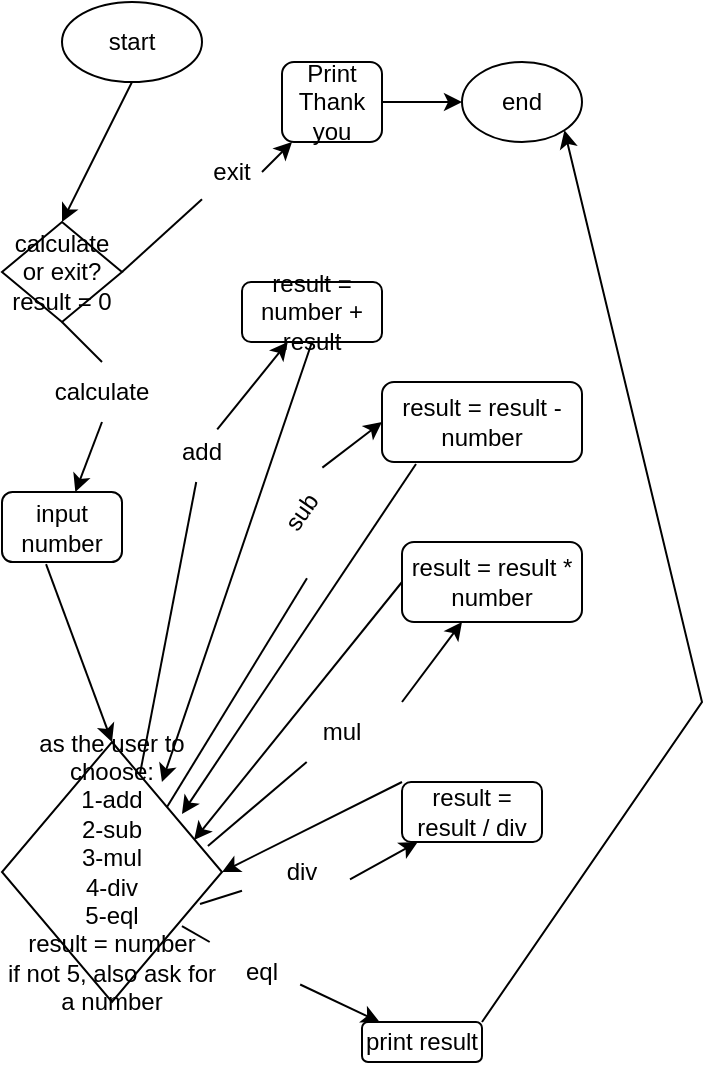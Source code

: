 <mxfile version="20.8.20" type="github">
  <diagram name="Page-1" id="tGTBxYhGALknt3uH_Eyx">
    <mxGraphModel dx="1011" dy="672" grid="1" gridSize="10" guides="1" tooltips="1" connect="1" arrows="1" fold="1" page="1" pageScale="1" pageWidth="1100" pageHeight="850" math="0" shadow="0">
      <root>
        <mxCell id="0" />
        <mxCell id="1" parent="0" />
        <mxCell id="A7fQ9Vvg5L9rYC1aiURA-1" value="start" style="ellipse;whiteSpace=wrap;html=1;" vertex="1" parent="1">
          <mxGeometry x="50" y="10" width="70" height="40" as="geometry" />
        </mxCell>
        <mxCell id="A7fQ9Vvg5L9rYC1aiURA-2" value="&lt;div&gt;calculate or exit?&lt;/div&gt;&lt;div&gt;result = 0&lt;br&gt;&lt;/div&gt;" style="rhombus;whiteSpace=wrap;html=1;" vertex="1" parent="1">
          <mxGeometry x="20" y="120" width="60" height="50" as="geometry" />
        </mxCell>
        <mxCell id="A7fQ9Vvg5L9rYC1aiURA-3" value="" style="endArrow=classic;html=1;rounded=0;exitX=0.5;exitY=1;exitDx=0;exitDy=0;entryX=0.5;entryY=0;entryDx=0;entryDy=0;" edge="1" parent="1" source="A7fQ9Vvg5L9rYC1aiURA-1" target="A7fQ9Vvg5L9rYC1aiURA-2">
          <mxGeometry width="50" height="50" relative="1" as="geometry">
            <mxPoint x="130" y="370" as="sourcePoint" />
            <mxPoint x="180" y="320" as="targetPoint" />
          </mxGeometry>
        </mxCell>
        <mxCell id="A7fQ9Vvg5L9rYC1aiURA-4" value="" style="endArrow=classic;html=1;rounded=0;exitX=1;exitY=0.5;exitDx=0;exitDy=0;startArrow=none;" edge="1" parent="1" source="A7fQ9Vvg5L9rYC1aiURA-6" target="A7fQ9Vvg5L9rYC1aiURA-5">
          <mxGeometry width="50" height="50" relative="1" as="geometry">
            <mxPoint x="130" y="370" as="sourcePoint" />
            <mxPoint x="160" y="90" as="targetPoint" />
          </mxGeometry>
        </mxCell>
        <mxCell id="A7fQ9Vvg5L9rYC1aiURA-5" value="Print Thank you" style="rounded=1;whiteSpace=wrap;html=1;" vertex="1" parent="1">
          <mxGeometry x="160" y="40" width="50" height="40" as="geometry" />
        </mxCell>
        <mxCell id="A7fQ9Vvg5L9rYC1aiURA-7" value="" style="endArrow=none;html=1;rounded=0;exitX=1;exitY=0.5;exitDx=0;exitDy=0;" edge="1" parent="1" source="A7fQ9Vvg5L9rYC1aiURA-2" target="A7fQ9Vvg5L9rYC1aiURA-6">
          <mxGeometry width="50" height="50" relative="1" as="geometry">
            <mxPoint x="110" y="105" as="sourcePoint" />
            <mxPoint x="173" y="80" as="targetPoint" />
          </mxGeometry>
        </mxCell>
        <mxCell id="A7fQ9Vvg5L9rYC1aiURA-6" value="exit" style="text;html=1;strokeColor=none;fillColor=none;align=center;verticalAlign=middle;whiteSpace=wrap;rounded=0;" vertex="1" parent="1">
          <mxGeometry x="120" y="80" width="30" height="30" as="geometry" />
        </mxCell>
        <mxCell id="A7fQ9Vvg5L9rYC1aiURA-8" value="" style="endArrow=classic;html=1;rounded=0;exitX=1;exitY=0.5;exitDx=0;exitDy=0;" edge="1" parent="1" source="A7fQ9Vvg5L9rYC1aiURA-5" target="A7fQ9Vvg5L9rYC1aiURA-9">
          <mxGeometry width="50" height="50" relative="1" as="geometry">
            <mxPoint x="130" y="370" as="sourcePoint" />
            <mxPoint x="250" y="80" as="targetPoint" />
          </mxGeometry>
        </mxCell>
        <mxCell id="A7fQ9Vvg5L9rYC1aiURA-9" value="end" style="ellipse;whiteSpace=wrap;html=1;" vertex="1" parent="1">
          <mxGeometry x="250" y="40" width="60" height="40" as="geometry" />
        </mxCell>
        <mxCell id="A7fQ9Vvg5L9rYC1aiURA-10" value="" style="endArrow=classic;html=1;rounded=0;exitX=0.5;exitY=1;exitDx=0;exitDy=0;startArrow=none;" edge="1" parent="1" source="A7fQ9Vvg5L9rYC1aiURA-13" target="A7fQ9Vvg5L9rYC1aiURA-27">
          <mxGeometry width="50" height="50" relative="1" as="geometry">
            <mxPoint x="130" y="370" as="sourcePoint" />
            <mxPoint x="60" y="260" as="targetPoint" />
          </mxGeometry>
        </mxCell>
        <mxCell id="A7fQ9Vvg5L9rYC1aiURA-12" value="as the user to choose:&lt;br&gt;&lt;div&gt;1-add&lt;/div&gt;&lt;div&gt;2-sub&lt;/div&gt;&lt;div&gt;3-mul&lt;/div&gt;&lt;div&gt;4-div&lt;/div&gt;&lt;div&gt;5-eql&lt;/div&gt;&lt;div&gt;result = number&lt;/div&gt;&lt;div&gt;if not 5, also ask for a number&lt;br&gt;&lt;/div&gt;" style="rhombus;whiteSpace=wrap;html=1;" vertex="1" parent="1">
          <mxGeometry x="20" y="380" width="110" height="130" as="geometry" />
        </mxCell>
        <mxCell id="A7fQ9Vvg5L9rYC1aiURA-14" value="" style="endArrow=none;html=1;rounded=0;exitX=0.5;exitY=1;exitDx=0;exitDy=0;entryX=0.5;entryY=0;entryDx=0;entryDy=0;" edge="1" parent="1" source="A7fQ9Vvg5L9rYC1aiURA-2" target="A7fQ9Vvg5L9rYC1aiURA-13">
          <mxGeometry width="50" height="50" relative="1" as="geometry">
            <mxPoint x="80" y="130" as="sourcePoint" />
            <mxPoint x="50" y="210" as="targetPoint" />
          </mxGeometry>
        </mxCell>
        <mxCell id="A7fQ9Vvg5L9rYC1aiURA-13" value="calculate" style="text;html=1;strokeColor=none;fillColor=none;align=center;verticalAlign=middle;whiteSpace=wrap;rounded=0;" vertex="1" parent="1">
          <mxGeometry x="40" y="190" width="60" height="30" as="geometry" />
        </mxCell>
        <mxCell id="A7fQ9Vvg5L9rYC1aiURA-15" value="" style="endArrow=classic;html=1;rounded=0;exitX=0.627;exitY=0.123;exitDx=0;exitDy=0;exitPerimeter=0;startArrow=none;" edge="1" parent="1" source="A7fQ9Vvg5L9rYC1aiURA-17" target="A7fQ9Vvg5L9rYC1aiURA-16">
          <mxGeometry width="50" height="50" relative="1" as="geometry">
            <mxPoint x="120" y="370" as="sourcePoint" />
            <mxPoint x="140" y="170" as="targetPoint" />
          </mxGeometry>
        </mxCell>
        <mxCell id="A7fQ9Vvg5L9rYC1aiURA-16" value="result = number + result" style="rounded=1;whiteSpace=wrap;html=1;" vertex="1" parent="1">
          <mxGeometry x="140" y="150" width="70" height="30" as="geometry" />
        </mxCell>
        <mxCell id="A7fQ9Vvg5L9rYC1aiURA-18" value="" style="endArrow=none;html=1;rounded=0;exitX=0.627;exitY=0.123;exitDx=0;exitDy=0;exitPerimeter=0;" edge="1" parent="1" source="A7fQ9Vvg5L9rYC1aiURA-12" target="A7fQ9Vvg5L9rYC1aiURA-17">
          <mxGeometry width="50" height="50" relative="1" as="geometry">
            <mxPoint x="84" y="286" as="sourcePoint" />
            <mxPoint x="164" y="180" as="targetPoint" />
          </mxGeometry>
        </mxCell>
        <mxCell id="A7fQ9Vvg5L9rYC1aiURA-17" value="add" style="text;html=1;strokeColor=none;fillColor=none;align=center;verticalAlign=middle;whiteSpace=wrap;rounded=0;" vertex="1" parent="1">
          <mxGeometry x="90" y="220" width="60" height="30" as="geometry" />
        </mxCell>
        <mxCell id="A7fQ9Vvg5L9rYC1aiURA-19" value="" style="endArrow=classic;html=1;rounded=0;exitX=0.5;exitY=1;exitDx=0;exitDy=0;entryX=0.727;entryY=0.154;entryDx=0;entryDy=0;entryPerimeter=0;" edge="1" parent="1" source="A7fQ9Vvg5L9rYC1aiURA-16" target="A7fQ9Vvg5L9rYC1aiURA-12">
          <mxGeometry width="50" height="50" relative="1" as="geometry">
            <mxPoint x="120" y="370" as="sourcePoint" />
            <mxPoint x="170" y="320" as="targetPoint" />
          </mxGeometry>
        </mxCell>
        <mxCell id="A7fQ9Vvg5L9rYC1aiURA-20" value="" style="endArrow=classic;html=1;rounded=0;exitX=0.9;exitY=0.354;exitDx=0;exitDy=0;exitPerimeter=0;entryX=0;entryY=0.5;entryDx=0;entryDy=0;startArrow=none;" edge="1" parent="1" source="A7fQ9Vvg5L9rYC1aiURA-23" target="A7fQ9Vvg5L9rYC1aiURA-21">
          <mxGeometry width="50" height="50" relative="1" as="geometry">
            <mxPoint x="120" y="370" as="sourcePoint" />
            <mxPoint x="210" y="220" as="targetPoint" />
          </mxGeometry>
        </mxCell>
        <mxCell id="A7fQ9Vvg5L9rYC1aiURA-21" value="result = result - number" style="rounded=1;whiteSpace=wrap;html=1;" vertex="1" parent="1">
          <mxGeometry x="210" y="200" width="100" height="40" as="geometry" />
        </mxCell>
        <mxCell id="A7fQ9Vvg5L9rYC1aiURA-22" value="" style="endArrow=classic;html=1;rounded=0;exitX=0.17;exitY=1.025;exitDx=0;exitDy=0;exitPerimeter=0;entryX=0.818;entryY=0.277;entryDx=0;entryDy=0;entryPerimeter=0;" edge="1" parent="1" source="A7fQ9Vvg5L9rYC1aiURA-21" target="A7fQ9Vvg5L9rYC1aiURA-12">
          <mxGeometry width="50" height="50" relative="1" as="geometry">
            <mxPoint x="140" y="370" as="sourcePoint" />
            <mxPoint x="190" y="320" as="targetPoint" />
          </mxGeometry>
        </mxCell>
        <mxCell id="A7fQ9Vvg5L9rYC1aiURA-24" value="" style="endArrow=none;html=1;rounded=0;exitX=1;exitY=0;exitDx=0;exitDy=0;entryX=0.071;entryY=1.202;entryDx=0;entryDy=0;entryPerimeter=0;" edge="1" parent="1" source="A7fQ9Vvg5L9rYC1aiURA-12" target="A7fQ9Vvg5L9rYC1aiURA-23">
          <mxGeometry width="50" height="50" relative="1" as="geometry">
            <mxPoint x="114" y="316" as="sourcePoint" />
            <mxPoint x="210" y="220" as="targetPoint" />
          </mxGeometry>
        </mxCell>
        <mxCell id="A7fQ9Vvg5L9rYC1aiURA-23" value="sub" style="text;html=1;strokeColor=none;fillColor=none;align=center;verticalAlign=middle;whiteSpace=wrap;rounded=0;rotation=-55;" vertex="1" parent="1">
          <mxGeometry x="140" y="250" width="60" height="30" as="geometry" />
        </mxCell>
        <mxCell id="A7fQ9Vvg5L9rYC1aiURA-25" value="" style="endArrow=classic;html=1;rounded=0;startArrow=none;exitX=1;exitY=0;exitDx=0;exitDy=0;" edge="1" parent="1" source="A7fQ9Vvg5L9rYC1aiURA-30" target="A7fQ9Vvg5L9rYC1aiURA-26">
          <mxGeometry width="50" height="50" relative="1" as="geometry">
            <mxPoint x="221" y="377" as="sourcePoint" />
            <mxPoint x="230" y="310" as="targetPoint" />
          </mxGeometry>
        </mxCell>
        <mxCell id="A7fQ9Vvg5L9rYC1aiURA-26" value="result = result * number " style="rounded=1;whiteSpace=wrap;html=1;" vertex="1" parent="1">
          <mxGeometry x="220" y="280" width="90" height="40" as="geometry" />
        </mxCell>
        <mxCell id="A7fQ9Vvg5L9rYC1aiURA-27" value="input number" style="rounded=1;whiteSpace=wrap;html=1;" vertex="1" parent="1">
          <mxGeometry x="20" y="255" width="60" height="35" as="geometry" />
        </mxCell>
        <mxCell id="A7fQ9Vvg5L9rYC1aiURA-28" value="" style="endArrow=classic;html=1;rounded=0;exitX=0.367;exitY=1.029;exitDx=0;exitDy=0;exitPerimeter=0;entryX=0.5;entryY=0;entryDx=0;entryDy=0;" edge="1" parent="1" source="A7fQ9Vvg5L9rYC1aiURA-27" target="A7fQ9Vvg5L9rYC1aiURA-12">
          <mxGeometry width="50" height="50" relative="1" as="geometry">
            <mxPoint x="130" y="370" as="sourcePoint" />
            <mxPoint x="180" y="320" as="targetPoint" />
          </mxGeometry>
        </mxCell>
        <mxCell id="A7fQ9Vvg5L9rYC1aiURA-29" value="" style="endArrow=classic;html=1;rounded=0;exitX=0;exitY=0.5;exitDx=0;exitDy=0;entryX=0.873;entryY=0.377;entryDx=0;entryDy=0;entryPerimeter=0;" edge="1" parent="1" source="A7fQ9Vvg5L9rYC1aiURA-26" target="A7fQ9Vvg5L9rYC1aiURA-12">
          <mxGeometry width="50" height="50" relative="1" as="geometry">
            <mxPoint x="130" y="370" as="sourcePoint" />
            <mxPoint x="180" y="320" as="targetPoint" />
          </mxGeometry>
        </mxCell>
        <mxCell id="A7fQ9Vvg5L9rYC1aiURA-31" value="" style="endArrow=none;html=1;rounded=0;exitX=0.936;exitY=0.4;exitDx=0;exitDy=0;exitPerimeter=0;" edge="1" parent="1" source="A7fQ9Vvg5L9rYC1aiURA-12" target="A7fQ9Vvg5L9rYC1aiURA-30">
          <mxGeometry width="50" height="50" relative="1" as="geometry">
            <mxPoint x="151" y="432" as="sourcePoint" />
            <mxPoint x="248" y="320" as="targetPoint" />
          </mxGeometry>
        </mxCell>
        <mxCell id="A7fQ9Vvg5L9rYC1aiURA-30" value="&lt;div&gt;mul&lt;/div&gt;" style="text;html=1;strokeColor=none;fillColor=none;align=center;verticalAlign=middle;whiteSpace=wrap;rounded=0;" vertex="1" parent="1">
          <mxGeometry x="160" y="360" width="60" height="30" as="geometry" />
        </mxCell>
        <mxCell id="A7fQ9Vvg5L9rYC1aiURA-32" value="" style="endArrow=classic;html=1;rounded=0;exitX=0.9;exitY=0.623;exitDx=0;exitDy=0;exitPerimeter=0;startArrow=none;" edge="1" parent="1" source="A7fQ9Vvg5L9rYC1aiURA-36" target="A7fQ9Vvg5L9rYC1aiURA-33">
          <mxGeometry width="50" height="50" relative="1" as="geometry">
            <mxPoint x="130" y="430" as="sourcePoint" />
            <mxPoint x="220" y="430" as="targetPoint" />
          </mxGeometry>
        </mxCell>
        <mxCell id="A7fQ9Vvg5L9rYC1aiURA-33" value="result = result / div" style="rounded=1;whiteSpace=wrap;html=1;" vertex="1" parent="1">
          <mxGeometry x="220" y="400" width="70" height="30" as="geometry" />
        </mxCell>
        <mxCell id="A7fQ9Vvg5L9rYC1aiURA-34" value="" style="endArrow=classic;html=1;rounded=0;exitX=0;exitY=0;exitDx=0;exitDy=0;entryX=1;entryY=0.5;entryDx=0;entryDy=0;" edge="1" parent="1" source="A7fQ9Vvg5L9rYC1aiURA-33" target="A7fQ9Vvg5L9rYC1aiURA-12">
          <mxGeometry width="50" height="50" relative="1" as="geometry">
            <mxPoint x="130" y="430" as="sourcePoint" />
            <mxPoint x="180" y="380" as="targetPoint" />
          </mxGeometry>
        </mxCell>
        <mxCell id="A7fQ9Vvg5L9rYC1aiURA-37" value="" style="endArrow=none;html=1;rounded=0;exitX=0.9;exitY=0.623;exitDx=0;exitDy=0;exitPerimeter=0;" edge="1" parent="1" source="A7fQ9Vvg5L9rYC1aiURA-12" target="A7fQ9Vvg5L9rYC1aiURA-36">
          <mxGeometry width="50" height="50" relative="1" as="geometry">
            <mxPoint x="119" y="461" as="sourcePoint" />
            <mxPoint x="220" y="427" as="targetPoint" />
          </mxGeometry>
        </mxCell>
        <mxCell id="A7fQ9Vvg5L9rYC1aiURA-36" value="div" style="text;html=1;strokeColor=none;fillColor=none;align=center;verticalAlign=middle;whiteSpace=wrap;rounded=0;" vertex="1" parent="1">
          <mxGeometry x="140" y="430" width="60" height="30" as="geometry" />
        </mxCell>
        <mxCell id="A7fQ9Vvg5L9rYC1aiURA-38" value="" style="endArrow=classic;html=1;rounded=0;exitX=0.818;exitY=0.708;exitDx=0;exitDy=0;exitPerimeter=0;startArrow=none;" edge="1" parent="1" source="A7fQ9Vvg5L9rYC1aiURA-40" target="A7fQ9Vvg5L9rYC1aiURA-39">
          <mxGeometry width="50" height="50" relative="1" as="geometry">
            <mxPoint x="130" y="430" as="sourcePoint" />
            <mxPoint x="190" y="530" as="targetPoint" />
          </mxGeometry>
        </mxCell>
        <mxCell id="A7fQ9Vvg5L9rYC1aiURA-39" value="print result" style="rounded=1;whiteSpace=wrap;html=1;" vertex="1" parent="1">
          <mxGeometry x="200" y="520" width="60" height="20" as="geometry" />
        </mxCell>
        <mxCell id="A7fQ9Vvg5L9rYC1aiURA-41" value="" style="endArrow=none;html=1;rounded=0;exitX=0.818;exitY=0.708;exitDx=0;exitDy=0;exitPerimeter=0;" edge="1" parent="1" source="A7fQ9Vvg5L9rYC1aiURA-12" target="A7fQ9Vvg5L9rYC1aiURA-40">
          <mxGeometry width="50" height="50" relative="1" as="geometry">
            <mxPoint x="110" y="472" as="sourcePoint" />
            <mxPoint x="209" y="520" as="targetPoint" />
          </mxGeometry>
        </mxCell>
        <mxCell id="A7fQ9Vvg5L9rYC1aiURA-40" value="eql" style="text;html=1;strokeColor=none;fillColor=none;align=center;verticalAlign=middle;whiteSpace=wrap;rounded=0;" vertex="1" parent="1">
          <mxGeometry x="120" y="480" width="60" height="30" as="geometry" />
        </mxCell>
        <mxCell id="A7fQ9Vvg5L9rYC1aiURA-42" value="" style="endArrow=classic;html=1;rounded=0;exitX=1;exitY=0;exitDx=0;exitDy=0;entryX=1;entryY=1;entryDx=0;entryDy=0;" edge="1" parent="1" source="A7fQ9Vvg5L9rYC1aiURA-39" target="A7fQ9Vvg5L9rYC1aiURA-9">
          <mxGeometry width="50" height="50" relative="1" as="geometry">
            <mxPoint x="260" y="370" as="sourcePoint" />
            <mxPoint x="400" y="170" as="targetPoint" />
            <Array as="points">
              <mxPoint x="370" y="360" />
            </Array>
          </mxGeometry>
        </mxCell>
      </root>
    </mxGraphModel>
  </diagram>
</mxfile>
